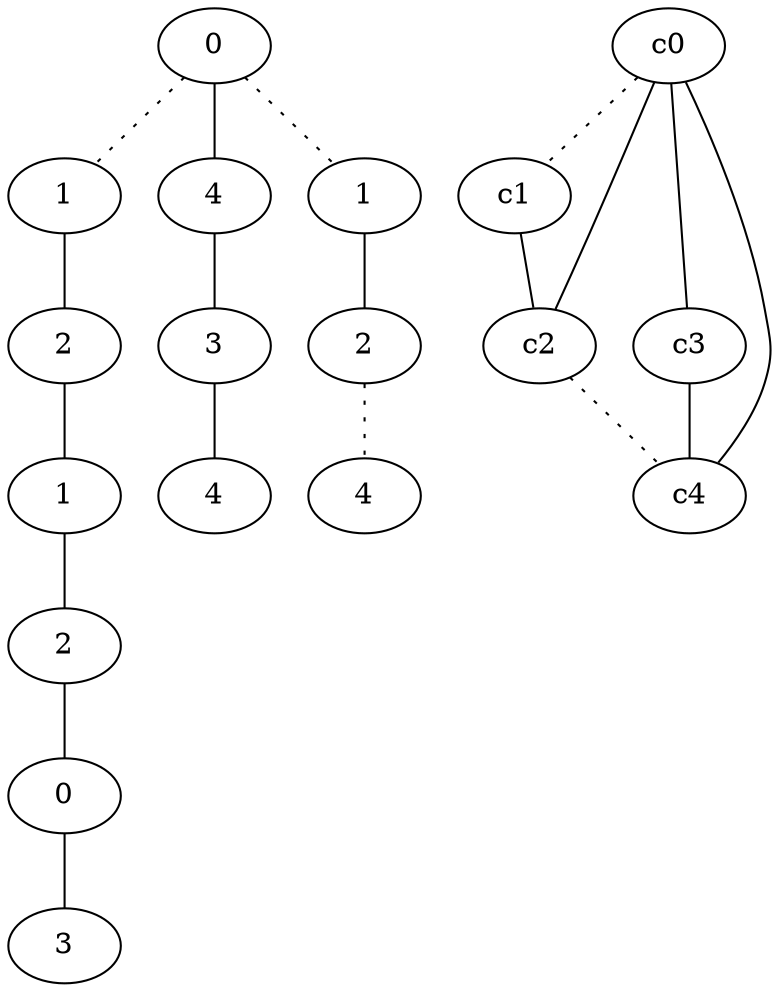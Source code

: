 graph {
a0[label=0];
a1[label=1];
a2[label=2];
a3[label=1];
a4[label=2];
a5[label=0];
a6[label=3];
a7[label=4];
a8[label=3];
a9[label=4];
a10[label=1];
a11[label=2];
a12[label=4];
a0 -- a1 [style=dotted];
a0 -- a7;
a0 -- a10 [style=dotted];
a1 -- a2;
a2 -- a3;
a3 -- a4;
a4 -- a5;
a5 -- a6;
a7 -- a8;
a8 -- a9;
a10 -- a11;
a11 -- a12 [style=dotted];
c0 -- c1 [style=dotted];
c0 -- c2;
c0 -- c3;
c0 -- c4;
c1 -- c2;
c2 -- c4 [style=dotted];
c3 -- c4;
}
